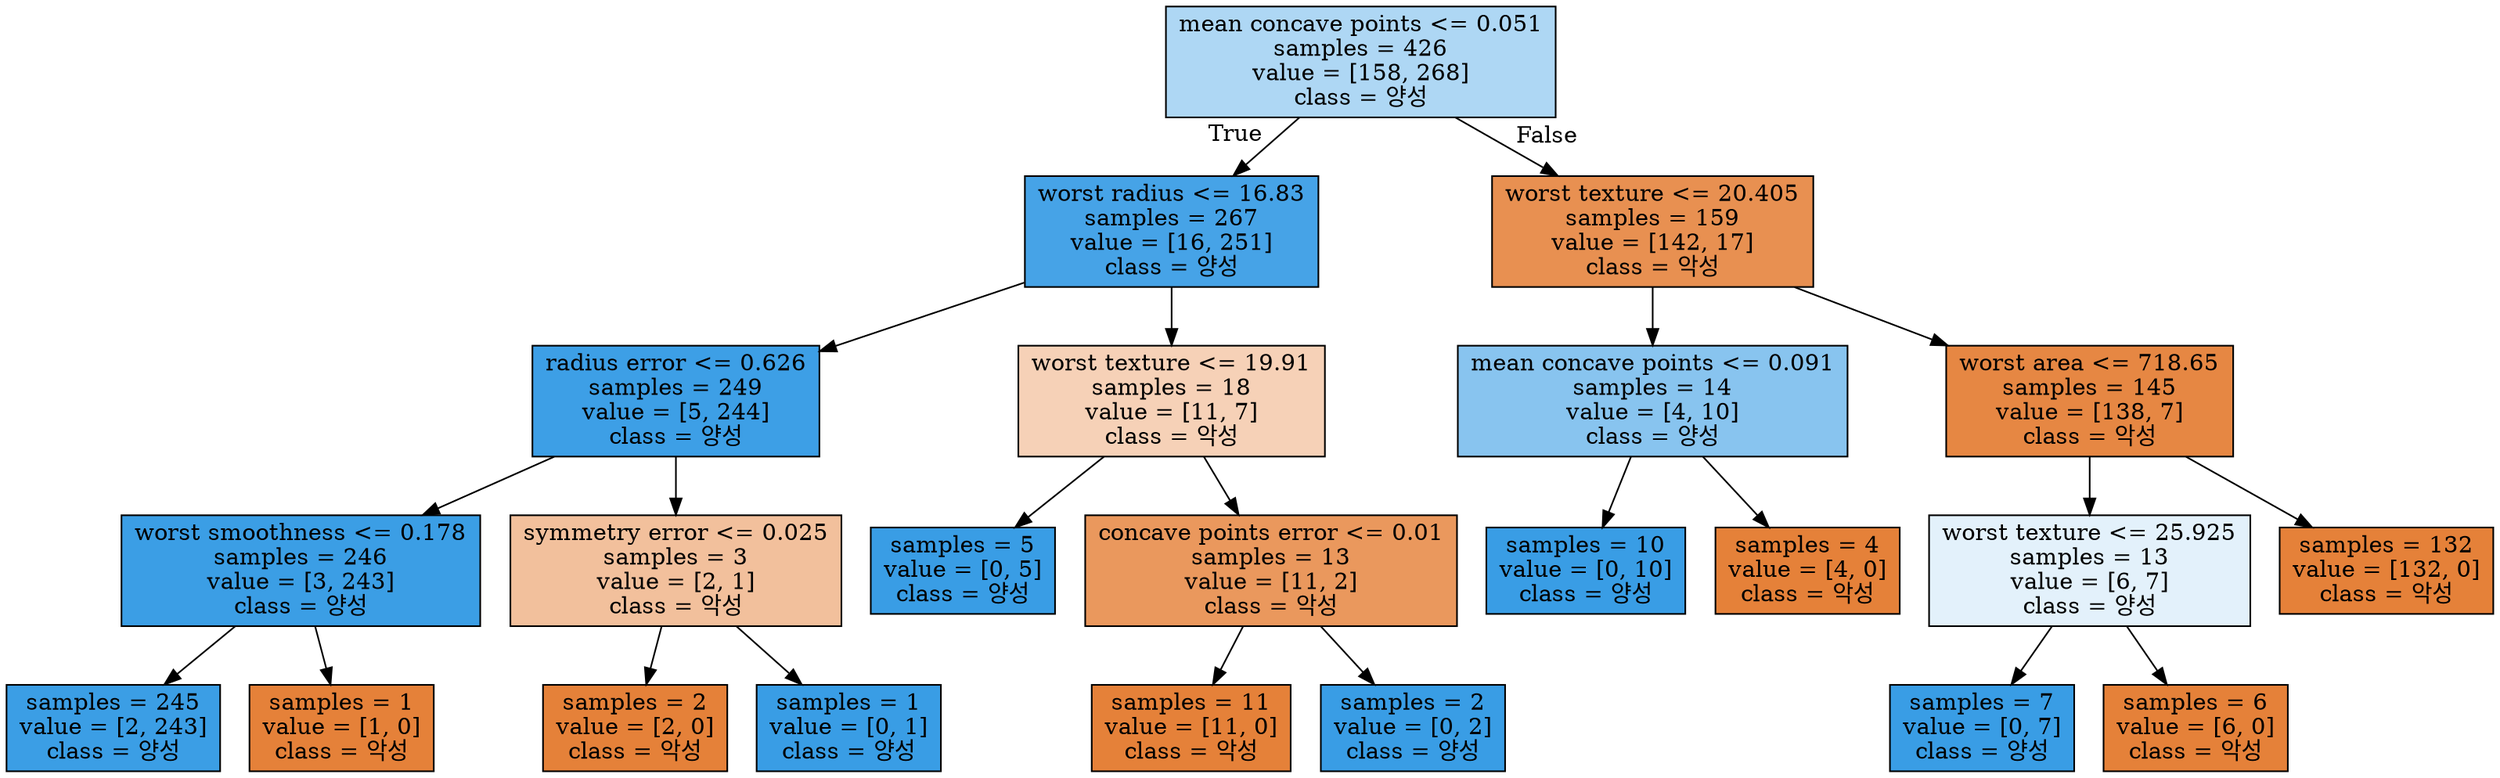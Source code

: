 digraph Tree {
node [shape=box, style="filled", color="black"] ;
0 [label="mean concave points <= 0.051\nsamples = 426\nvalue = [158, 268]\nclass = 양성", fillcolor="#aed7f4"] ;
1 [label="worst radius <= 16.83\nsamples = 267\nvalue = [16, 251]\nclass = 양성", fillcolor="#46a3e7"] ;
0 -> 1 [labeldistance=2.5, labelangle=45, headlabel="True"] ;
2 [label="radius error <= 0.626\nsamples = 249\nvalue = [5, 244]\nclass = 양성", fillcolor="#3d9fe6"] ;
1 -> 2 ;
3 [label="worst smoothness <= 0.178\nsamples = 246\nvalue = [3, 243]\nclass = 양성", fillcolor="#3b9ee5"] ;
2 -> 3 ;
4 [label="samples = 245\nvalue = [2, 243]\nclass = 양성", fillcolor="#3b9ee5"] ;
3 -> 4 ;
5 [label="samples = 1\nvalue = [1, 0]\nclass = 악성", fillcolor="#e58139"] ;
3 -> 5 ;
6 [label="symmetry error <= 0.025\nsamples = 3\nvalue = [2, 1]\nclass = 악성", fillcolor="#f2c09c"] ;
2 -> 6 ;
7 [label="samples = 2\nvalue = [2, 0]\nclass = 악성", fillcolor="#e58139"] ;
6 -> 7 ;
8 [label="samples = 1\nvalue = [0, 1]\nclass = 양성", fillcolor="#399de5"] ;
6 -> 8 ;
9 [label="worst texture <= 19.91\nsamples = 18\nvalue = [11, 7]\nclass = 악성", fillcolor="#f6d1b7"] ;
1 -> 9 ;
10 [label="samples = 5\nvalue = [0, 5]\nclass = 양성", fillcolor="#399de5"] ;
9 -> 10 ;
11 [label="concave points error <= 0.01\nsamples = 13\nvalue = [11, 2]\nclass = 악성", fillcolor="#ea985d"] ;
9 -> 11 ;
12 [label="samples = 11\nvalue = [11, 0]\nclass = 악성", fillcolor="#e58139"] ;
11 -> 12 ;
13 [label="samples = 2\nvalue = [0, 2]\nclass = 양성", fillcolor="#399de5"] ;
11 -> 13 ;
14 [label="worst texture <= 20.405\nsamples = 159\nvalue = [142, 17]\nclass = 악성", fillcolor="#e89051"] ;
0 -> 14 [labeldistance=2.5, labelangle=-45, headlabel="False"] ;
15 [label="mean concave points <= 0.091\nsamples = 14\nvalue = [4, 10]\nclass = 양성", fillcolor="#88c4ef"] ;
14 -> 15 ;
16 [label="samples = 10\nvalue = [0, 10]\nclass = 양성", fillcolor="#399de5"] ;
15 -> 16 ;
17 [label="samples = 4\nvalue = [4, 0]\nclass = 악성", fillcolor="#e58139"] ;
15 -> 17 ;
18 [label="worst area <= 718.65\nsamples = 145\nvalue = [138, 7]\nclass = 악성", fillcolor="#e68743"] ;
14 -> 18 ;
19 [label="worst texture <= 25.925\nsamples = 13\nvalue = [6, 7]\nclass = 양성", fillcolor="#e3f1fb"] ;
18 -> 19 ;
20 [label="samples = 7\nvalue = [0, 7]\nclass = 양성", fillcolor="#399de5"] ;
19 -> 20 ;
21 [label="samples = 6\nvalue = [6, 0]\nclass = 악성", fillcolor="#e58139"] ;
19 -> 21 ;
22 [label="samples = 132\nvalue = [132, 0]\nclass = 악성", fillcolor="#e58139"] ;
18 -> 22 ;
}